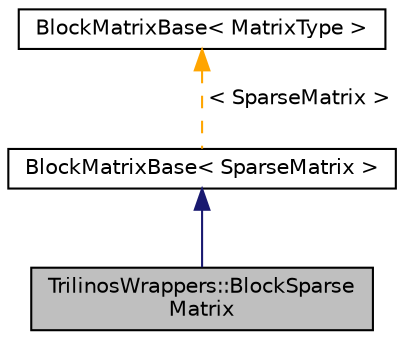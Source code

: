 digraph "TrilinosWrappers::BlockSparseMatrix"
{
 // LATEX_PDF_SIZE
  edge [fontname="Helvetica",fontsize="10",labelfontname="Helvetica",labelfontsize="10"];
  node [fontname="Helvetica",fontsize="10",shape=record];
  Node1 [label="TrilinosWrappers::BlockSparse\lMatrix",height=0.2,width=0.4,color="black", fillcolor="grey75", style="filled", fontcolor="black",tooltip=" "];
  Node2 -> Node1 [dir="back",color="midnightblue",fontsize="10",style="solid",fontname="Helvetica"];
  Node2 [label="BlockMatrixBase\< SparseMatrix \>",height=0.2,width=0.4,color="black", fillcolor="white", style="filled",URL="$classBlockMatrixBase.html",tooltip=" "];
  Node3 -> Node2 [dir="back",color="orange",fontsize="10",style="dashed",label=" \< SparseMatrix \>" ,fontname="Helvetica"];
  Node3 [label="BlockMatrixBase\< MatrixType \>",height=0.2,width=0.4,color="black", fillcolor="white", style="filled",URL="$classBlockMatrixBase.html",tooltip=" "];
}
